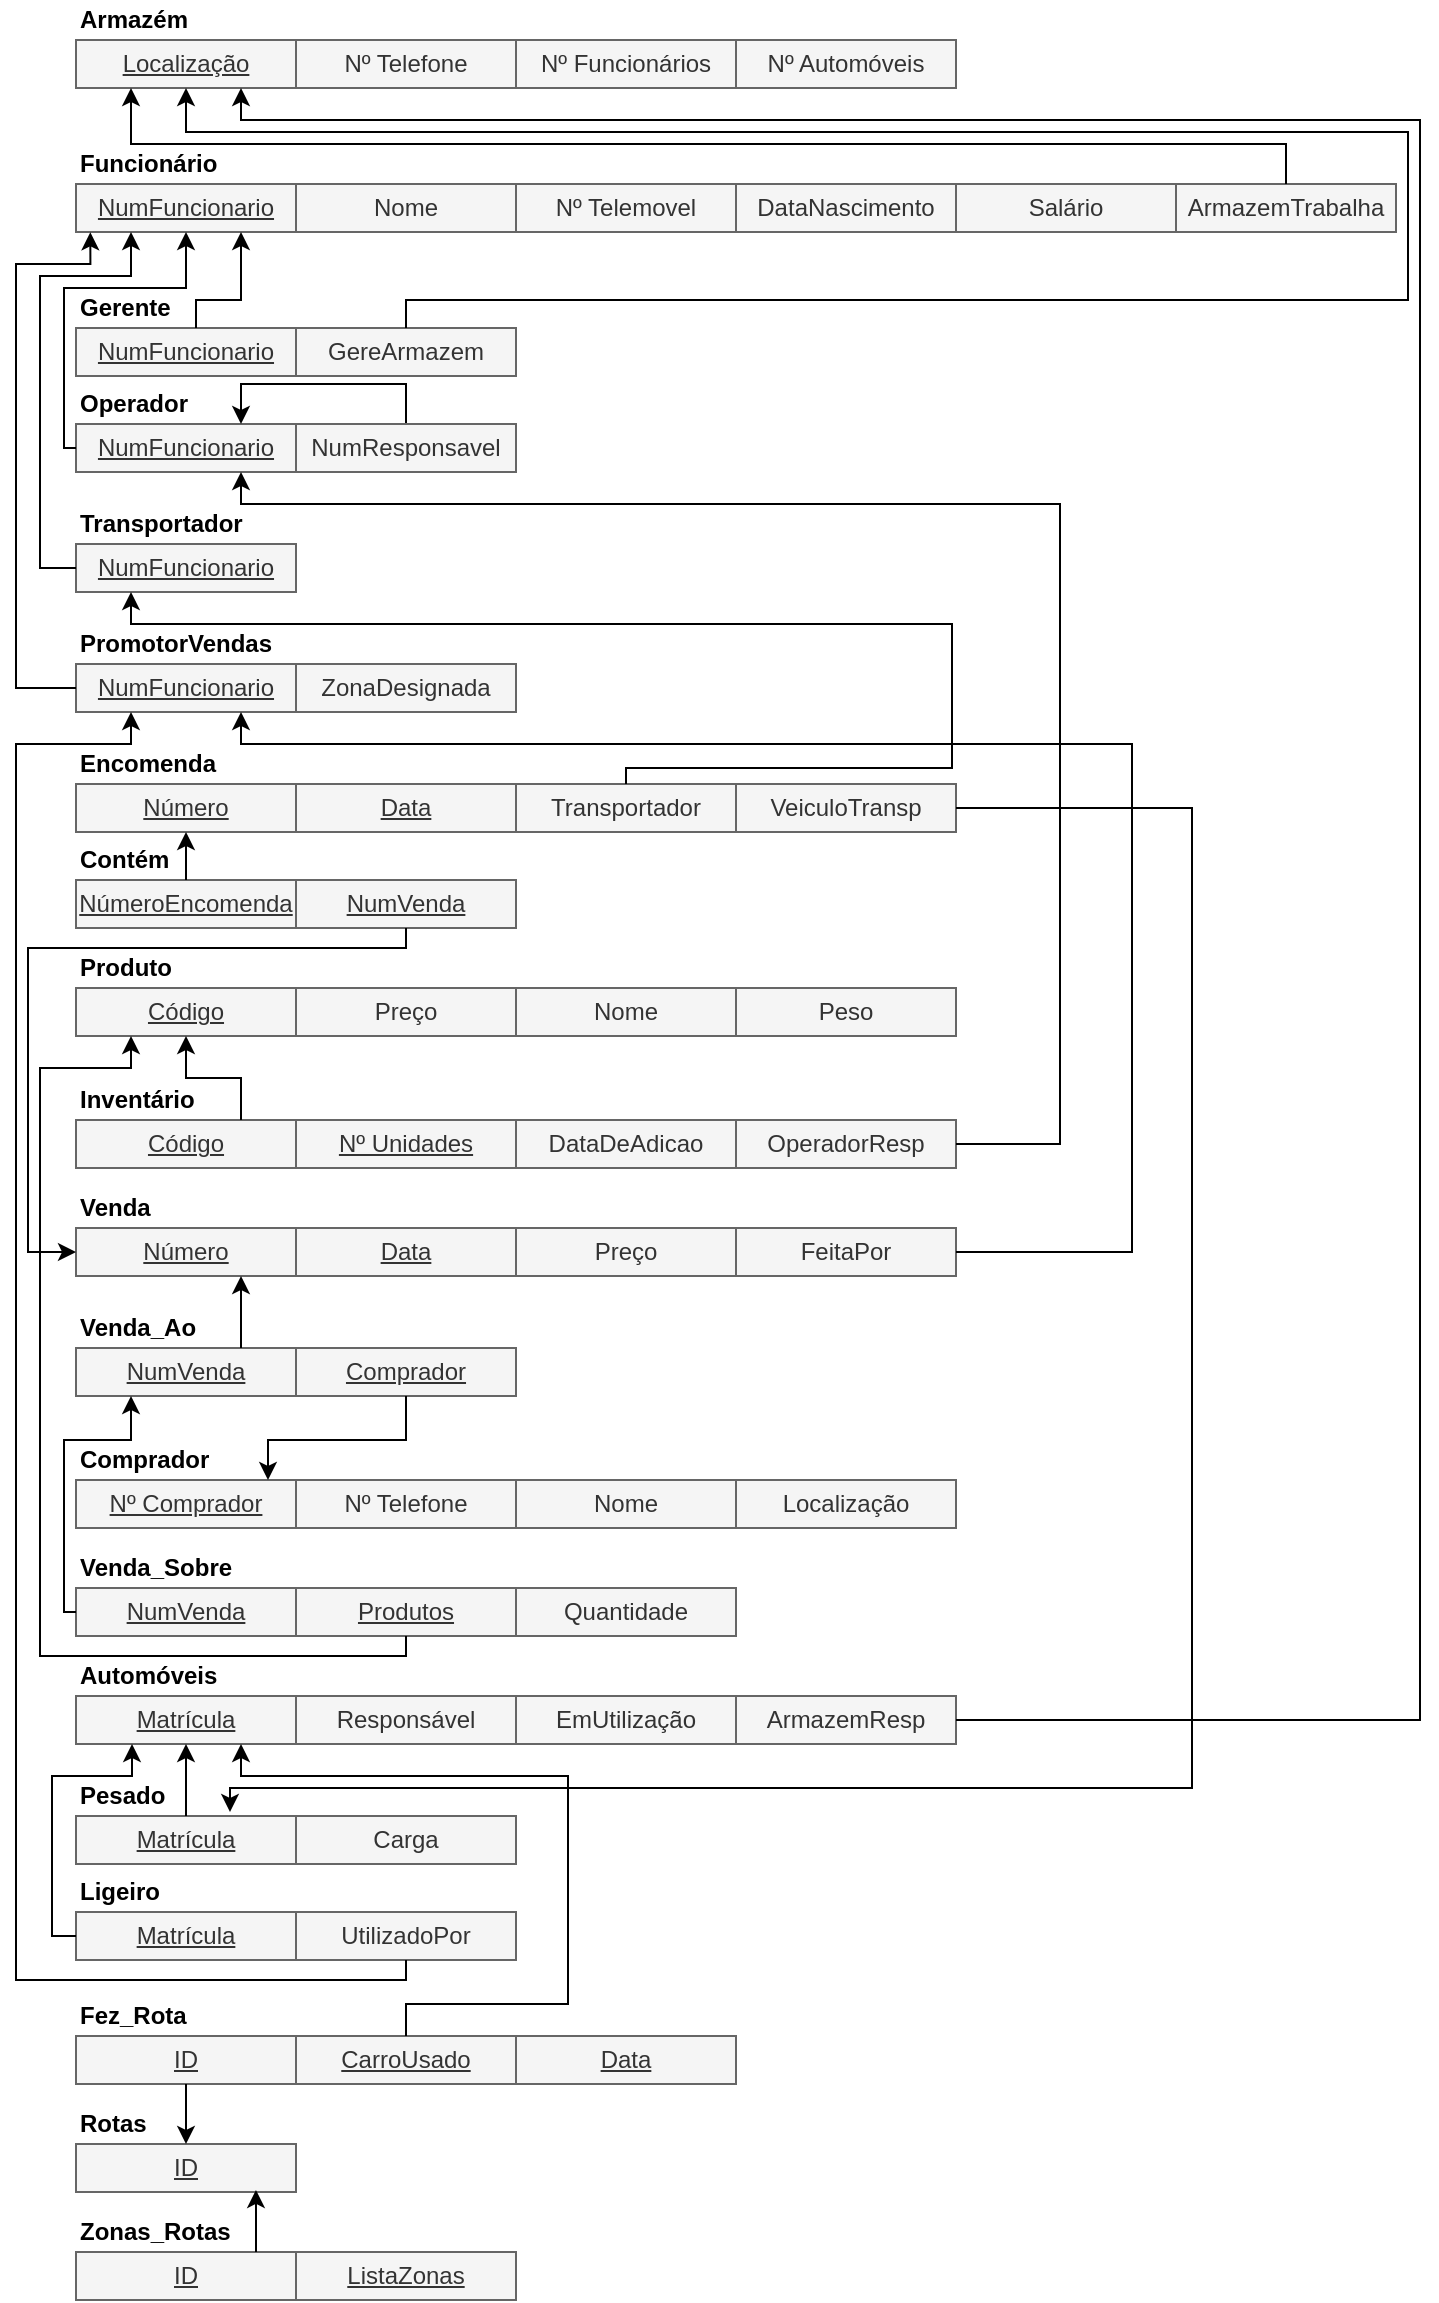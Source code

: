 <mxfile version="14.7.7" type="google"><diagram id="R2lEEEUBdFMjLlhIrx00" name="Page-1"><mxGraphModel dx="1422" dy="800" grid="1" gridSize="6" guides="1" tooltips="1" connect="1" arrows="1" fold="1" page="0" pageScale="1" pageWidth="850" pageHeight="1100" math="0" shadow="0" extFonts="Permanent Marker^https://fonts.googleapis.com/css?family=Permanent+Marker"><root><mxCell id="0"/><mxCell id="1" parent="0"/><mxCell id="T2zX406SlojLIvsWIG-n-7" value="" style="group" parent="1" vertex="1" connectable="0"><mxGeometry x="96" y="864" width="440" height="44" as="geometry"/></mxCell><mxCell id="T2zX406SlojLIvsWIG-n-8" value="Matrícula" style="rounded=0;whiteSpace=wrap;html=1;fillColor=#f5f5f5;strokeColor=#666666;fontColor=#333333;fontStyle=4" parent="T2zX406SlojLIvsWIG-n-7" vertex="1"><mxGeometry y="20" width="110" height="24" as="geometry"/></mxCell><mxCell id="T2zX406SlojLIvsWIG-n-9" value="Responsável" style="rounded=0;whiteSpace=wrap;html=1;fillColor=#f5f5f5;strokeColor=#666666;fontColor=#333333;fontStyle=0" parent="T2zX406SlojLIvsWIG-n-7" vertex="1"><mxGeometry x="110" y="20" width="110" height="24" as="geometry"/></mxCell><mxCell id="T2zX406SlojLIvsWIG-n-10" value="EmUtilização" style="rounded=0;whiteSpace=wrap;html=1;fillColor=#f5f5f5;strokeColor=#666666;fontColor=#333333;" parent="T2zX406SlojLIvsWIG-n-7" vertex="1"><mxGeometry x="220" y="20" width="110" height="24" as="geometry"/></mxCell><mxCell id="T2zX406SlojLIvsWIG-n-12" value="Automóveis" style="text;html=1;align=left;verticalAlign=middle;resizable=0;points=[];autosize=1;strokeColor=none;fontStyle=1;labelPosition=center;verticalLabelPosition=middle;" parent="T2zX406SlojLIvsWIG-n-7" vertex="1"><mxGeometry y="-2" width="84" height="24" as="geometry"/></mxCell><mxCell id="QAeHnSGPJ7R-2arT-H4o-29" value="ArmazemResp" style="rounded=0;whiteSpace=wrap;html=1;fillColor=#f5f5f5;strokeColor=#666666;fontColor=#333333;" parent="T2zX406SlojLIvsWIG-n-7" vertex="1"><mxGeometry x="330" y="20" width="110" height="24" as="geometry"/></mxCell><mxCell id="T2zX406SlojLIvsWIG-n-13" value="" style="group" parent="1" vertex="1" connectable="0"><mxGeometry x="96" y="630" width="440" height="44" as="geometry"/></mxCell><mxCell id="T2zX406SlojLIvsWIG-n-14" value="Número" style="rounded=0;whiteSpace=wrap;html=1;fillColor=#f5f5f5;strokeColor=#666666;fontColor=#333333;fontStyle=4" parent="T2zX406SlojLIvsWIG-n-13" vertex="1"><mxGeometry y="20" width="110" height="24" as="geometry"/></mxCell><mxCell id="T2zX406SlojLIvsWIG-n-15" value="&lt;u&gt;Data&lt;/u&gt;" style="rounded=0;whiteSpace=wrap;html=1;fillColor=#f5f5f5;strokeColor=#666666;fontColor=#333333;" parent="T2zX406SlojLIvsWIG-n-13" vertex="1"><mxGeometry x="110" y="20" width="110" height="24" as="geometry"/></mxCell><mxCell id="T2zX406SlojLIvsWIG-n-16" value="Preço" style="rounded=0;whiteSpace=wrap;html=1;fillColor=#f5f5f5;strokeColor=#666666;fontColor=#333333;" parent="T2zX406SlojLIvsWIG-n-13" vertex="1"><mxGeometry x="220" y="20" width="110" height="24" as="geometry"/></mxCell><mxCell id="T2zX406SlojLIvsWIG-n-18" value="Venda" style="text;html=1;align=left;verticalAlign=middle;resizable=0;points=[];autosize=1;strokeColor=none;fontStyle=1;labelPosition=center;verticalLabelPosition=middle;" parent="T2zX406SlojLIvsWIG-n-13" vertex="1"><mxGeometry y="-2" width="54" height="24" as="geometry"/></mxCell><mxCell id="QAeHnSGPJ7R-2arT-H4o-71" value="FeitaPor" style="rounded=0;whiteSpace=wrap;html=1;fillColor=#f5f5f5;strokeColor=#666666;fontColor=#333333;" parent="T2zX406SlojLIvsWIG-n-13" vertex="1"><mxGeometry x="330" y="20" width="110" height="24" as="geometry"/></mxCell><mxCell id="T2zX406SlojLIvsWIG-n-19" value="" style="group" parent="1" vertex="1" connectable="0"><mxGeometry x="96" y="756" width="440" height="44" as="geometry"/></mxCell><mxCell id="T2zX406SlojLIvsWIG-n-20" value="Nº Comprador" style="rounded=0;whiteSpace=wrap;html=1;fillColor=#f5f5f5;strokeColor=#666666;fontColor=#333333;fontStyle=4" parent="T2zX406SlojLIvsWIG-n-19" vertex="1"><mxGeometry y="20" width="110" height="24" as="geometry"/></mxCell><mxCell id="T2zX406SlojLIvsWIG-n-21" value="Nº Telefone" style="rounded=0;whiteSpace=wrap;html=1;fillColor=#f5f5f5;strokeColor=#666666;fontColor=#333333;" parent="T2zX406SlojLIvsWIG-n-19" vertex="1"><mxGeometry x="110" y="20" width="110" height="24" as="geometry"/></mxCell><mxCell id="T2zX406SlojLIvsWIG-n-22" value="Nome" style="rounded=0;whiteSpace=wrap;html=1;fillColor=#f5f5f5;strokeColor=#666666;fontColor=#333333;" parent="T2zX406SlojLIvsWIG-n-19" vertex="1"><mxGeometry x="220" y="20" width="110" height="24" as="geometry"/></mxCell><mxCell id="T2zX406SlojLIvsWIG-n-23" value="Localização" style="rounded=0;whiteSpace=wrap;html=1;fillColor=#f5f5f5;strokeColor=#666666;fontColor=#333333;" parent="T2zX406SlojLIvsWIG-n-19" vertex="1"><mxGeometry x="330" y="20" width="110" height="24" as="geometry"/></mxCell><mxCell id="T2zX406SlojLIvsWIG-n-24" value="Comprador" style="text;html=1;align=left;verticalAlign=middle;resizable=0;points=[];autosize=1;strokeColor=none;fontStyle=1;labelPosition=center;verticalLabelPosition=middle;" parent="T2zX406SlojLIvsWIG-n-19" vertex="1"><mxGeometry y="-2" width="78" height="24" as="geometry"/></mxCell><mxCell id="T2zX406SlojLIvsWIG-n-25" value="" style="group" parent="1" vertex="1" connectable="0"><mxGeometry x="96" y="510" width="440" height="46" as="geometry"/></mxCell><mxCell id="T2zX406SlojLIvsWIG-n-26" value="Código" style="rounded=0;whiteSpace=wrap;html=1;fillColor=#f5f5f5;strokeColor=#666666;fontColor=#333333;fontStyle=4" parent="T2zX406SlojLIvsWIG-n-25" vertex="1"><mxGeometry y="20" width="110" height="24" as="geometry"/></mxCell><mxCell id="T2zX406SlojLIvsWIG-n-27" value="Preço" style="rounded=0;whiteSpace=wrap;html=1;fillColor=#f5f5f5;strokeColor=#666666;fontColor=#333333;" parent="T2zX406SlojLIvsWIG-n-25" vertex="1"><mxGeometry x="110" y="20" width="110" height="24" as="geometry"/></mxCell><mxCell id="T2zX406SlojLIvsWIG-n-28" value="Nome" style="rounded=0;whiteSpace=wrap;html=1;fillColor=#f5f5f5;strokeColor=#666666;fontColor=#333333;" parent="T2zX406SlojLIvsWIG-n-25" vertex="1"><mxGeometry x="220" y="20" width="110" height="24" as="geometry"/></mxCell><mxCell id="T2zX406SlojLIvsWIG-n-30" value="Produto" style="text;html=1;align=left;verticalAlign=middle;resizable=0;points=[];autosize=1;strokeColor=none;fontStyle=1;labelPosition=center;verticalLabelPosition=middle;" parent="T2zX406SlojLIvsWIG-n-25" vertex="1"><mxGeometry y="-2" width="60" height="24" as="geometry"/></mxCell><mxCell id="3BTeLauKc0i2wCzEPrrt-1" value="Peso" style="rounded=0;whiteSpace=wrap;html=1;fillColor=#f5f5f5;strokeColor=#666666;fontColor=#333333;" parent="T2zX406SlojLIvsWIG-n-25" vertex="1"><mxGeometry x="330" y="20" width="110" height="24" as="geometry"/></mxCell><mxCell id="T2zX406SlojLIvsWIG-n-31" value="" style="group" parent="1" vertex="1" connectable="0"><mxGeometry x="96" y="576" width="440" height="44" as="geometry"/></mxCell><mxCell id="T2zX406SlojLIvsWIG-n-32" value="Código" style="rounded=0;whiteSpace=wrap;html=1;fillColor=#f5f5f5;strokeColor=#666666;fontColor=#333333;fontStyle=4" parent="T2zX406SlojLIvsWIG-n-31" vertex="1"><mxGeometry y="20" width="110" height="24" as="geometry"/></mxCell><mxCell id="T2zX406SlojLIvsWIG-n-33" value="Nº Unidades" style="rounded=0;whiteSpace=wrap;html=1;fillColor=#f5f5f5;strokeColor=#666666;fontColor=#333333;fontStyle=4" parent="T2zX406SlojLIvsWIG-n-31" vertex="1"><mxGeometry x="110" y="20" width="110" height="24" as="geometry"/></mxCell><mxCell id="T2zX406SlojLIvsWIG-n-34" value="DataDeAdicao" style="rounded=0;whiteSpace=wrap;html=1;fillColor=#f5f5f5;strokeColor=#666666;fontColor=#333333;" parent="T2zX406SlojLIvsWIG-n-31" vertex="1"><mxGeometry x="220" y="20" width="110" height="24" as="geometry"/></mxCell><mxCell id="T2zX406SlojLIvsWIG-n-36" value="Inventário" style="text;html=1;align=left;verticalAlign=middle;resizable=0;points=[];autosize=1;strokeColor=none;fontStyle=1;labelPosition=center;verticalLabelPosition=middle;" parent="T2zX406SlojLIvsWIG-n-31" vertex="1"><mxGeometry y="-2" width="72" height="24" as="geometry"/></mxCell><mxCell id="QAeHnSGPJ7R-2arT-H4o-66" value="OperadorResp" style="rounded=0;whiteSpace=wrap;html=1;fillColor=#f5f5f5;strokeColor=#666666;fontColor=#333333;" parent="T2zX406SlojLIvsWIG-n-31" vertex="1"><mxGeometry x="330" y="20" width="110" height="24" as="geometry"/></mxCell><mxCell id="T2zX406SlojLIvsWIG-n-37" value="" style="group" parent="1" vertex="1" connectable="0"><mxGeometry x="96" y="408" width="440" height="44" as="geometry"/></mxCell><mxCell id="QAeHnSGPJ7R-2arT-H4o-102" value="" style="group" parent="T2zX406SlojLIvsWIG-n-37" vertex="1" connectable="0"><mxGeometry y="-2" width="440" height="46" as="geometry"/></mxCell><mxCell id="T2zX406SlojLIvsWIG-n-38" value="Número" style="rounded=0;whiteSpace=wrap;html=1;fillColor=#f5f5f5;strokeColor=#666666;fontColor=#333333;fontStyle=4" parent="QAeHnSGPJ7R-2arT-H4o-102" vertex="1"><mxGeometry y="22" width="110" height="24" as="geometry"/></mxCell><mxCell id="T2zX406SlojLIvsWIG-n-39" value="&lt;u&gt;Data&lt;/u&gt;" style="rounded=0;whiteSpace=wrap;html=1;fillColor=#f5f5f5;strokeColor=#666666;fontColor=#333333;" parent="QAeHnSGPJ7R-2arT-H4o-102" vertex="1"><mxGeometry x="110" y="22" width="110" height="24" as="geometry"/></mxCell><mxCell id="T2zX406SlojLIvsWIG-n-42" value="Encomenda" style="text;html=1;align=left;verticalAlign=middle;resizable=0;points=[];autosize=1;strokeColor=none;fontStyle=1;labelPosition=center;verticalLabelPosition=middle;" parent="QAeHnSGPJ7R-2arT-H4o-102" vertex="1"><mxGeometry width="84" height="24" as="geometry"/></mxCell><mxCell id="QAeHnSGPJ7R-2arT-H4o-53" value="Transportador" style="rounded=0;whiteSpace=wrap;html=1;fillColor=#f5f5f5;strokeColor=#666666;fontColor=#333333;" parent="QAeHnSGPJ7R-2arT-H4o-102" vertex="1"><mxGeometry x="220" y="22" width="110" height="24" as="geometry"/></mxCell><mxCell id="QAeHnSGPJ7R-2arT-H4o-55" value="VeiculoTransp" style="rounded=0;whiteSpace=wrap;html=1;fillColor=#f5f5f5;strokeColor=#666666;fontColor=#333333;" parent="QAeHnSGPJ7R-2arT-H4o-102" vertex="1"><mxGeometry x="330" y="22" width="110" height="24" as="geometry"/></mxCell><mxCell id="T2zX406SlojLIvsWIG-n-43" value="" style="group" parent="1" vertex="1" connectable="0"><mxGeometry x="96" y="36" width="440" height="44" as="geometry"/></mxCell><mxCell id="T2zX406SlojLIvsWIG-n-44" value="Localização" style="rounded=0;whiteSpace=wrap;html=1;fillColor=#f5f5f5;strokeColor=#666666;fontColor=#333333;fontStyle=4" parent="T2zX406SlojLIvsWIG-n-43" vertex="1"><mxGeometry y="20" width="110" height="24" as="geometry"/></mxCell><mxCell id="T2zX406SlojLIvsWIG-n-45" value="Nº Telefone" style="rounded=0;whiteSpace=wrap;html=1;fillColor=#f5f5f5;strokeColor=#666666;fontColor=#333333;" parent="T2zX406SlojLIvsWIG-n-43" vertex="1"><mxGeometry x="110" y="20" width="110" height="24" as="geometry"/></mxCell><mxCell id="T2zX406SlojLIvsWIG-n-46" value="Nº Funcionários" style="rounded=0;whiteSpace=wrap;html=1;fillColor=#f5f5f5;strokeColor=#666666;fontColor=#333333;" parent="T2zX406SlojLIvsWIG-n-43" vertex="1"><mxGeometry x="220" y="20" width="110" height="24" as="geometry"/></mxCell><mxCell id="T2zX406SlojLIvsWIG-n-47" value="Nº Automóveis" style="rounded=0;whiteSpace=wrap;html=1;fillColor=#f5f5f5;strokeColor=#666666;fontColor=#333333;" parent="T2zX406SlojLIvsWIG-n-43" vertex="1"><mxGeometry x="330" y="20" width="110" height="24" as="geometry"/></mxCell><mxCell id="T2zX406SlojLIvsWIG-n-48" value="Armazém" style="text;html=1;align=left;verticalAlign=middle;resizable=0;points=[];autosize=1;strokeColor=none;fontStyle=1;labelPosition=center;verticalLabelPosition=middle;" parent="T2zX406SlojLIvsWIG-n-43" vertex="1"><mxGeometry width="70" height="20" as="geometry"/></mxCell><mxCell id="jeq7bKlrumtmGjqECj58-6" value="" style="group" parent="1" vertex="1" connectable="0"><mxGeometry x="96" y="1104" width="440" height="82" as="geometry"/></mxCell><mxCell id="QAeHnSGPJ7R-2arT-H4o-24" value="" style="group" parent="jeq7bKlrumtmGjqECj58-6" vertex="1" connectable="0"><mxGeometry y="-18" width="330" height="46" as="geometry"/></mxCell><mxCell id="T2zX406SlojLIvsWIG-n-50" value="ID" style="rounded=0;whiteSpace=wrap;html=1;fillColor=#f5f5f5;strokeColor=#666666;fontColor=#333333;fontStyle=4" parent="QAeHnSGPJ7R-2arT-H4o-24" vertex="1"><mxGeometry y="22" width="110" height="24" as="geometry"/></mxCell><mxCell id="T2zX406SlojLIvsWIG-n-54" value="Rotas" style="text;html=1;align=left;verticalAlign=middle;resizable=0;points=[];autosize=1;strokeColor=none;fontStyle=1;labelPosition=center;verticalLabelPosition=middle;" parent="QAeHnSGPJ7R-2arT-H4o-24" vertex="1"><mxGeometry width="48" height="24" as="geometry"/></mxCell><mxCell id="jeq7bKlrumtmGjqECj58-7" value="ID" style="rounded=0;whiteSpace=wrap;html=1;fillColor=#f5f5f5;strokeColor=#666666;fontColor=#333333;fontStyle=4" parent="jeq7bKlrumtmGjqECj58-6" vertex="1"><mxGeometry y="58" width="110" height="24" as="geometry"/></mxCell><mxCell id="jeq7bKlrumtmGjqECj58-8" value="ListaZonas" style="rounded=0;whiteSpace=wrap;html=1;fillColor=#f5f5f5;strokeColor=#666666;fontColor=#333333;fontStyle=4" parent="jeq7bKlrumtmGjqECj58-6" vertex="1"><mxGeometry x="110" y="58" width="110" height="24" as="geometry"/></mxCell><mxCell id="jeq7bKlrumtmGjqECj58-9" value="Zonas_Rotas" style="text;html=1;align=left;verticalAlign=middle;resizable=0;points=[];autosize=1;strokeColor=none;fontStyle=1;labelPosition=center;verticalLabelPosition=middle;" parent="jeq7bKlrumtmGjqECj58-6" vertex="1"><mxGeometry y="36" width="90" height="24" as="geometry"/></mxCell><mxCell id="QAeHnSGPJ7R-2arT-H4o-105" style="edgeStyle=orthogonalEdgeStyle;rounded=0;orthogonalLoop=1;jettySize=auto;html=1;entryX=0.818;entryY=0.958;entryDx=0;entryDy=0;entryPerimeter=0;" parent="jeq7bKlrumtmGjqECj58-6" source="jeq7bKlrumtmGjqECj58-7" target="T2zX406SlojLIvsWIG-n-50" edge="1"><mxGeometry relative="1" as="geometry"><mxPoint x="90" y="-8" as="targetPoint"/><Array as="points"><mxPoint x="90" y="38"/><mxPoint x="90" y="38"/></Array></mxGeometry></mxCell><mxCell id="QAeHnSGPJ7R-2arT-H4o-1" value="" style="group" parent="1" vertex="1" connectable="0"><mxGeometry x="96" y="180" width="440" height="44" as="geometry"/></mxCell><mxCell id="QAeHnSGPJ7R-2arT-H4o-2" value="NumFuncionario" style="rounded=0;whiteSpace=wrap;html=1;fillColor=#f5f5f5;strokeColor=#666666;fontColor=#333333;fontStyle=4" parent="QAeHnSGPJ7R-2arT-H4o-1" vertex="1"><mxGeometry y="20" width="110" height="24" as="geometry"/></mxCell><mxCell id="QAeHnSGPJ7R-2arT-H4o-4" value="Gerente" style="text;html=1;align=left;verticalAlign=middle;resizable=0;points=[];autosize=1;strokeColor=none;fontStyle=1;labelPosition=center;verticalLabelPosition=middle;" parent="QAeHnSGPJ7R-2arT-H4o-1" vertex="1"><mxGeometry y="-2" width="60" height="24" as="geometry"/></mxCell><mxCell id="QAeHnSGPJ7R-2arT-H4o-34" value="GereArmazem" style="rounded=0;whiteSpace=wrap;html=1;fillColor=#f5f5f5;strokeColor=#666666;fontColor=#333333;fontStyle=0" parent="QAeHnSGPJ7R-2arT-H4o-1" vertex="1"><mxGeometry x="110" y="20" width="110" height="24" as="geometry"/></mxCell><mxCell id="QAeHnSGPJ7R-2arT-H4o-5" value="" style="group" parent="1" vertex="1" connectable="0"><mxGeometry x="96" y="348" width="440" height="44" as="geometry"/></mxCell><mxCell id="QAeHnSGPJ7R-2arT-H4o-6" value="NumFuncionario" style="rounded=0;whiteSpace=wrap;html=1;fillColor=#f5f5f5;strokeColor=#666666;fontColor=#333333;fontStyle=4" parent="QAeHnSGPJ7R-2arT-H4o-5" vertex="1"><mxGeometry y="20" width="110" height="24" as="geometry"/></mxCell><mxCell id="QAeHnSGPJ7R-2arT-H4o-7" value="ZonaDesignada" style="rounded=0;whiteSpace=wrap;html=1;fillColor=#f5f5f5;strokeColor=#666666;fontColor=#333333;" parent="QAeHnSGPJ7R-2arT-H4o-5" vertex="1"><mxGeometry x="110" y="20" width="110" height="24" as="geometry"/></mxCell><mxCell id="QAeHnSGPJ7R-2arT-H4o-8" value="PromotorVendas" style="text;html=1;align=left;verticalAlign=middle;resizable=0;points=[];autosize=1;strokeColor=none;fontStyle=1;labelPosition=center;verticalLabelPosition=middle;" parent="QAeHnSGPJ7R-2arT-H4o-5" vertex="1"><mxGeometry y="-2" width="114" height="24" as="geometry"/></mxCell><mxCell id="QAeHnSGPJ7R-2arT-H4o-9" value="" style="group" parent="1" vertex="1" connectable="0"><mxGeometry x="96" y="288" width="440" height="44" as="geometry"/></mxCell><mxCell id="QAeHnSGPJ7R-2arT-H4o-10" value="NumFuncionario" style="rounded=0;whiteSpace=wrap;html=1;fillColor=#f5f5f5;strokeColor=#666666;fontColor=#333333;fontStyle=4" parent="QAeHnSGPJ7R-2arT-H4o-9" vertex="1"><mxGeometry y="20" width="110" height="24" as="geometry"/></mxCell><mxCell id="QAeHnSGPJ7R-2arT-H4o-11" value="Transportador" style="text;html=1;align=left;verticalAlign=middle;resizable=0;points=[];autosize=1;strokeColor=none;fontStyle=1;labelPosition=center;verticalLabelPosition=middle;" parent="QAeHnSGPJ7R-2arT-H4o-9" vertex="1"><mxGeometry y="-2" width="96" height="24" as="geometry"/></mxCell><mxCell id="QAeHnSGPJ7R-2arT-H4o-13" value="" style="group" parent="1" vertex="1" connectable="0"><mxGeometry x="96" y="228" width="440" height="44" as="geometry"/></mxCell><mxCell id="QAeHnSGPJ7R-2arT-H4o-14" value="NumFuncionario" style="rounded=0;whiteSpace=wrap;html=1;fillColor=#f5f5f5;strokeColor=#666666;fontColor=#333333;fontStyle=4" parent="QAeHnSGPJ7R-2arT-H4o-13" vertex="1"><mxGeometry y="20" width="110" height="24" as="geometry"/></mxCell><mxCell id="QAeHnSGPJ7R-2arT-H4o-15" value="Operador" style="text;html=1;align=left;verticalAlign=middle;resizable=0;points=[];autosize=1;strokeColor=none;fontStyle=1;labelPosition=center;verticalLabelPosition=middle;" parent="QAeHnSGPJ7R-2arT-H4o-13" vertex="1"><mxGeometry y="-2" width="72" height="24" as="geometry"/></mxCell><mxCell id="QAeHnSGPJ7R-2arT-H4o-50" style="edgeStyle=orthogonalEdgeStyle;rounded=0;orthogonalLoop=1;jettySize=auto;html=1;entryX=0.75;entryY=0;entryDx=0;entryDy=0;" parent="QAeHnSGPJ7R-2arT-H4o-13" source="QAeHnSGPJ7R-2arT-H4o-49" target="QAeHnSGPJ7R-2arT-H4o-14" edge="1"><mxGeometry relative="1" as="geometry"/></mxCell><mxCell id="QAeHnSGPJ7R-2arT-H4o-49" value="NumResponsavel" style="rounded=0;whiteSpace=wrap;html=1;fillColor=#f5f5f5;strokeColor=#666666;fontColor=#333333;fontStyle=0" parent="QAeHnSGPJ7R-2arT-H4o-13" vertex="1"><mxGeometry x="110" y="20" width="110" height="24" as="geometry"/></mxCell><mxCell id="QAeHnSGPJ7R-2arT-H4o-16" value="" style="group" parent="1" vertex="1" connectable="0"><mxGeometry x="96" y="972" width="440" height="44" as="geometry"/></mxCell><mxCell id="QAeHnSGPJ7R-2arT-H4o-17" value="Matrícula" style="rounded=0;whiteSpace=wrap;html=1;fillColor=#f5f5f5;strokeColor=#666666;fontColor=#333333;fontStyle=4" parent="QAeHnSGPJ7R-2arT-H4o-16" vertex="1"><mxGeometry y="20" width="110" height="24" as="geometry"/></mxCell><mxCell id="QAeHnSGPJ7R-2arT-H4o-18" value="Ligeiro" style="text;html=1;align=left;verticalAlign=middle;resizable=0;points=[];autosize=1;strokeColor=none;fontStyle=1;labelPosition=center;verticalLabelPosition=middle;" parent="QAeHnSGPJ7R-2arT-H4o-16" vertex="1"><mxGeometry y="-2" width="54" height="24" as="geometry"/></mxCell><mxCell id="QAeHnSGPJ7R-2arT-H4o-100" value="UtilizadoPor" style="rounded=0;whiteSpace=wrap;html=1;fillColor=#f5f5f5;strokeColor=#666666;fontColor=#333333;" parent="QAeHnSGPJ7R-2arT-H4o-16" vertex="1"><mxGeometry x="110" y="20" width="110" height="24" as="geometry"/></mxCell><mxCell id="QAeHnSGPJ7R-2arT-H4o-19" value="" style="group" parent="1" vertex="1" connectable="0"><mxGeometry x="96" y="924" width="440" height="44" as="geometry"/></mxCell><mxCell id="QAeHnSGPJ7R-2arT-H4o-20" value="Matrícula" style="rounded=0;whiteSpace=wrap;html=1;fillColor=#f5f5f5;strokeColor=#666666;fontColor=#333333;fontStyle=4" parent="QAeHnSGPJ7R-2arT-H4o-19" vertex="1"><mxGeometry y="20" width="110" height="24" as="geometry"/></mxCell><mxCell id="QAeHnSGPJ7R-2arT-H4o-21" value="Carga" style="rounded=0;whiteSpace=wrap;html=1;fillColor=#f5f5f5;strokeColor=#666666;fontColor=#333333;" parent="QAeHnSGPJ7R-2arT-H4o-19" vertex="1"><mxGeometry x="110" y="20" width="110" height="24" as="geometry"/></mxCell><mxCell id="QAeHnSGPJ7R-2arT-H4o-22" value="Pesado" style="text;html=1;align=left;verticalAlign=middle;resizable=0;points=[];autosize=1;strokeColor=none;fontStyle=1;labelPosition=center;verticalLabelPosition=middle;" parent="QAeHnSGPJ7R-2arT-H4o-19" vertex="1"><mxGeometry y="-2" width="60" height="24" as="geometry"/></mxCell><mxCell id="QAeHnSGPJ7R-2arT-H4o-26" value="" style="group" parent="1" vertex="1" connectable="0"><mxGeometry x="96" y="108" width="660" height="44" as="geometry"/></mxCell><mxCell id="jeq7bKlrumtmGjqECj58-5" value="" style="group" parent="QAeHnSGPJ7R-2arT-H4o-26" vertex="1" connectable="0"><mxGeometry width="550" height="44" as="geometry"/></mxCell><mxCell id="T2zX406SlojLIvsWIG-n-6" value="" style="group" parent="jeq7bKlrumtmGjqECj58-5" vertex="1" connectable="0"><mxGeometry width="440" height="44" as="geometry"/></mxCell><mxCell id="T2zX406SlojLIvsWIG-n-1" value="NumFuncionario" style="rounded=0;whiteSpace=wrap;html=1;fillColor=#f5f5f5;strokeColor=#666666;fontColor=#333333;fontStyle=4" parent="T2zX406SlojLIvsWIG-n-6" vertex="1"><mxGeometry y="20" width="110" height="24" as="geometry"/></mxCell><mxCell id="T2zX406SlojLIvsWIG-n-2" value="Nome" style="rounded=0;whiteSpace=wrap;html=1;fillColor=#f5f5f5;strokeColor=#666666;fontColor=#333333;" parent="T2zX406SlojLIvsWIG-n-6" vertex="1"><mxGeometry x="110" y="20" width="110" height="24" as="geometry"/></mxCell><mxCell id="T2zX406SlojLIvsWIG-n-3" value="Nº Telemovel" style="rounded=0;whiteSpace=wrap;html=1;fillColor=#f5f5f5;strokeColor=#666666;fontColor=#333333;" parent="T2zX406SlojLIvsWIG-n-6" vertex="1"><mxGeometry x="220" y="20" width="110" height="24" as="geometry"/></mxCell><mxCell id="T2zX406SlojLIvsWIG-n-4" value="DataNascimento" style="rounded=0;whiteSpace=wrap;html=1;fillColor=#f5f5f5;strokeColor=#666666;fontColor=#333333;" parent="T2zX406SlojLIvsWIG-n-6" vertex="1"><mxGeometry x="330" y="20" width="110" height="24" as="geometry"/></mxCell><mxCell id="T2zX406SlojLIvsWIG-n-5" value="Funcionário" style="text;html=1;align=left;verticalAlign=middle;resizable=0;points=[];autosize=1;strokeColor=none;fontStyle=1;labelPosition=center;verticalLabelPosition=middle;" parent="T2zX406SlojLIvsWIG-n-6" vertex="1"><mxGeometry y="-2" width="84" height="24" as="geometry"/></mxCell><mxCell id="jeq7bKlrumtmGjqECj58-4" value="Salário" style="rounded=0;whiteSpace=wrap;html=1;fillColor=#f5f5f5;strokeColor=#666666;fontColor=#333333;" parent="jeq7bKlrumtmGjqECj58-5" vertex="1"><mxGeometry x="440" y="20" width="110" height="24" as="geometry"/></mxCell><mxCell id="QAeHnSGPJ7R-2arT-H4o-25" value="ArmazemTrabalha" style="rounded=0;whiteSpace=wrap;html=1;fillColor=#f5f5f5;strokeColor=#666666;fontColor=#333333;" parent="QAeHnSGPJ7R-2arT-H4o-26" vertex="1"><mxGeometry x="550" y="20" width="110" height="24" as="geometry"/></mxCell><mxCell id="QAeHnSGPJ7R-2arT-H4o-30" style="edgeStyle=orthogonalEdgeStyle;rounded=0;orthogonalLoop=1;jettySize=auto;html=1;entryX=0.75;entryY=1;entryDx=0;entryDy=0;exitX=1;exitY=0.5;exitDx=0;exitDy=0;" parent="1" source="QAeHnSGPJ7R-2arT-H4o-29" target="T2zX406SlojLIvsWIG-n-44" edge="1"><mxGeometry relative="1" as="geometry"><Array as="points"><mxPoint x="768" y="896"/><mxPoint x="768" y="96"/><mxPoint x="179" y="96"/></Array></mxGeometry></mxCell><mxCell id="QAeHnSGPJ7R-2arT-H4o-37" style="edgeStyle=orthogonalEdgeStyle;rounded=0;orthogonalLoop=1;jettySize=auto;html=1;entryX=0.5;entryY=1;entryDx=0;entryDy=0;exitX=0.5;exitY=0;exitDx=0;exitDy=0;" parent="1" source="QAeHnSGPJ7R-2arT-H4o-34" target="T2zX406SlojLIvsWIG-n-44" edge="1"><mxGeometry relative="1" as="geometry"><Array as="points"><mxPoint x="261" y="186"/><mxPoint x="762" y="186"/><mxPoint x="762" y="102"/><mxPoint x="151" y="102"/></Array></mxGeometry></mxCell><mxCell id="QAeHnSGPJ7R-2arT-H4o-38" style="edgeStyle=orthogonalEdgeStyle;rounded=0;orthogonalLoop=1;jettySize=auto;html=1;entryX=0.25;entryY=1;entryDx=0;entryDy=0;" parent="1" source="QAeHnSGPJ7R-2arT-H4o-25" target="T2zX406SlojLIvsWIG-n-44" edge="1"><mxGeometry relative="1" as="geometry"><Array as="points"><mxPoint x="701" y="108"/><mxPoint x="124" y="108"/></Array></mxGeometry></mxCell><mxCell id="QAeHnSGPJ7R-2arT-H4o-44" style="edgeStyle=orthogonalEdgeStyle;rounded=0;orthogonalLoop=1;jettySize=auto;html=1;entryX=0.065;entryY=1.006;entryDx=0;entryDy=0;entryPerimeter=0;exitX=0;exitY=0.5;exitDx=0;exitDy=0;" parent="1" source="QAeHnSGPJ7R-2arT-H4o-6" target="T2zX406SlojLIvsWIG-n-1" edge="1"><mxGeometry relative="1" as="geometry"><Array as="points"><mxPoint x="66" y="380"/><mxPoint x="66" y="168"/><mxPoint x="103" y="168"/></Array></mxGeometry></mxCell><mxCell id="QAeHnSGPJ7R-2arT-H4o-45" style="edgeStyle=orthogonalEdgeStyle;rounded=0;orthogonalLoop=1;jettySize=auto;html=1;entryX=0.25;entryY=1;entryDx=0;entryDy=0;exitX=0;exitY=0.5;exitDx=0;exitDy=0;" parent="1" source="QAeHnSGPJ7R-2arT-H4o-10" target="T2zX406SlojLIvsWIG-n-1" edge="1"><mxGeometry relative="1" as="geometry"><Array as="points"><mxPoint x="78" y="320"/><mxPoint x="78" y="174"/><mxPoint x="123" y="174"/></Array></mxGeometry></mxCell><mxCell id="QAeHnSGPJ7R-2arT-H4o-46" style="edgeStyle=orthogonalEdgeStyle;rounded=0;orthogonalLoop=1;jettySize=auto;html=1;entryX=0.5;entryY=1;entryDx=0;entryDy=0;exitX=0;exitY=0.5;exitDx=0;exitDy=0;" parent="1" source="QAeHnSGPJ7R-2arT-H4o-14" target="T2zX406SlojLIvsWIG-n-1" edge="1"><mxGeometry relative="1" as="geometry"><Array as="points"><mxPoint x="90" y="260"/><mxPoint x="90" y="180"/><mxPoint x="151" y="180"/></Array></mxGeometry></mxCell><mxCell id="QAeHnSGPJ7R-2arT-H4o-48" style="edgeStyle=orthogonalEdgeStyle;rounded=0;orthogonalLoop=1;jettySize=auto;html=1;entryX=0.75;entryY=1;entryDx=0;entryDy=0;" parent="1" source="QAeHnSGPJ7R-2arT-H4o-2" target="T2zX406SlojLIvsWIG-n-1" edge="1"><mxGeometry relative="1" as="geometry"><Array as="points"><mxPoint x="156" y="186"/><mxPoint x="179" y="186"/></Array></mxGeometry></mxCell><mxCell id="QAeHnSGPJ7R-2arT-H4o-54" style="edgeStyle=orthogonalEdgeStyle;rounded=0;orthogonalLoop=1;jettySize=auto;html=1;entryX=0.25;entryY=1;entryDx=0;entryDy=0;exitX=0.5;exitY=0;exitDx=0;exitDy=0;" parent="1" source="QAeHnSGPJ7R-2arT-H4o-53" target="QAeHnSGPJ7R-2arT-H4o-10" edge="1"><mxGeometry relative="1" as="geometry"><Array as="points"><mxPoint x="371" y="420"/><mxPoint x="534" y="420"/><mxPoint x="534" y="348"/><mxPoint x="123" y="348"/></Array></mxGeometry></mxCell><mxCell id="QAeHnSGPJ7R-2arT-H4o-56" style="edgeStyle=orthogonalEdgeStyle;rounded=0;orthogonalLoop=1;jettySize=auto;html=1;exitX=1;exitY=0.5;exitDx=0;exitDy=0;" parent="1" source="QAeHnSGPJ7R-2arT-H4o-55" edge="1"><mxGeometry relative="1" as="geometry"><mxPoint x="173" y="942" as="targetPoint"/><Array as="points"><mxPoint x="654" y="440"/><mxPoint x="654" y="930"/><mxPoint x="173" y="930"/></Array></mxGeometry></mxCell><mxCell id="QAeHnSGPJ7R-2arT-H4o-57" value="" style="group" parent="1" vertex="1" connectable="0"><mxGeometry x="96" y="456" width="440" height="44" as="geometry"/></mxCell><mxCell id="QAeHnSGPJ7R-2arT-H4o-58" value="NúmeroEncomenda" style="rounded=0;whiteSpace=wrap;html=1;fillColor=#f5f5f5;strokeColor=#666666;fontColor=#333333;fontStyle=4" parent="QAeHnSGPJ7R-2arT-H4o-57" vertex="1"><mxGeometry y="20" width="110" height="24" as="geometry"/></mxCell><mxCell id="QAeHnSGPJ7R-2arT-H4o-59" value="NumVenda" style="rounded=0;whiteSpace=wrap;html=1;fillColor=#f5f5f5;strokeColor=#666666;fontColor=#333333;fontStyle=4" parent="QAeHnSGPJ7R-2arT-H4o-57" vertex="1"><mxGeometry x="110" y="20" width="110" height="24" as="geometry"/></mxCell><mxCell id="QAeHnSGPJ7R-2arT-H4o-60" value="Contém" style="text;html=1;align=left;verticalAlign=middle;resizable=0;points=[];autosize=1;strokeColor=none;fontStyle=1;labelPosition=center;verticalLabelPosition=middle;" parent="QAeHnSGPJ7R-2arT-H4o-57" vertex="1"><mxGeometry y="-2" width="60" height="24" as="geometry"/></mxCell><mxCell id="QAeHnSGPJ7R-2arT-H4o-63" style="edgeStyle=orthogonalEdgeStyle;rounded=0;orthogonalLoop=1;jettySize=auto;html=1;entryX=0.5;entryY=1;entryDx=0;entryDy=0;" parent="1" source="QAeHnSGPJ7R-2arT-H4o-58" target="T2zX406SlojLIvsWIG-n-38" edge="1"><mxGeometry relative="1" as="geometry"/></mxCell><mxCell id="QAeHnSGPJ7R-2arT-H4o-64" style="edgeStyle=orthogonalEdgeStyle;rounded=0;orthogonalLoop=1;jettySize=auto;html=1;entryX=0;entryY=0.5;entryDx=0;entryDy=0;" parent="1" source="QAeHnSGPJ7R-2arT-H4o-59" target="T2zX406SlojLIvsWIG-n-14" edge="1"><mxGeometry relative="1" as="geometry"><Array as="points"><mxPoint x="261" y="510"/><mxPoint x="72" y="510"/><mxPoint x="72" y="662"/></Array></mxGeometry></mxCell><mxCell id="QAeHnSGPJ7R-2arT-H4o-65" style="edgeStyle=orthogonalEdgeStyle;rounded=0;orthogonalLoop=1;jettySize=auto;html=1;entryX=0.5;entryY=1;entryDx=0;entryDy=0;exitX=0.75;exitY=0;exitDx=0;exitDy=0;" parent="1" source="T2zX406SlojLIvsWIG-n-32" target="T2zX406SlojLIvsWIG-n-26" edge="1"><mxGeometry relative="1" as="geometry"/></mxCell><mxCell id="QAeHnSGPJ7R-2arT-H4o-67" style="edgeStyle=orthogonalEdgeStyle;rounded=0;orthogonalLoop=1;jettySize=auto;html=1;entryX=0.75;entryY=1;entryDx=0;entryDy=0;" parent="1" source="QAeHnSGPJ7R-2arT-H4o-66" target="QAeHnSGPJ7R-2arT-H4o-14" edge="1"><mxGeometry relative="1" as="geometry"><Array as="points"><mxPoint x="588" y="608"/><mxPoint x="588" y="288"/><mxPoint x="179" y="288"/></Array></mxGeometry></mxCell><mxCell id="QAeHnSGPJ7R-2arT-H4o-72" style="edgeStyle=orthogonalEdgeStyle;rounded=0;orthogonalLoop=1;jettySize=auto;html=1;entryX=0.75;entryY=1;entryDx=0;entryDy=0;" parent="1" source="QAeHnSGPJ7R-2arT-H4o-71" target="QAeHnSGPJ7R-2arT-H4o-6" edge="1"><mxGeometry relative="1" as="geometry"><Array as="points"><mxPoint x="624" y="662"/><mxPoint x="624" y="408"/><mxPoint x="179" y="408"/></Array></mxGeometry></mxCell><mxCell id="QAeHnSGPJ7R-2arT-H4o-73" value="" style="group" parent="1" vertex="1" connectable="0"><mxGeometry x="96" y="690" width="440" height="44" as="geometry"/></mxCell><mxCell id="QAeHnSGPJ7R-2arT-H4o-74" value="NumVenda" style="rounded=0;whiteSpace=wrap;html=1;fillColor=#f5f5f5;strokeColor=#666666;fontColor=#333333;fontStyle=4" parent="QAeHnSGPJ7R-2arT-H4o-73" vertex="1"><mxGeometry y="20" width="110" height="24" as="geometry"/></mxCell><mxCell id="QAeHnSGPJ7R-2arT-H4o-75" value="Comprador" style="rounded=0;whiteSpace=wrap;html=1;fillColor=#f5f5f5;strokeColor=#666666;fontColor=#333333;fontStyle=4" parent="QAeHnSGPJ7R-2arT-H4o-73" vertex="1"><mxGeometry x="110" y="20" width="110" height="24" as="geometry"/></mxCell><mxCell id="QAeHnSGPJ7R-2arT-H4o-76" value="Venda_Ao" style="text;html=1;align=left;verticalAlign=middle;resizable=0;points=[];autosize=1;strokeColor=none;fontStyle=1;labelPosition=center;verticalLabelPosition=middle;" parent="QAeHnSGPJ7R-2arT-H4o-73" vertex="1"><mxGeometry y="-2" width="72" height="24" as="geometry"/></mxCell><mxCell id="QAeHnSGPJ7R-2arT-H4o-93" style="edgeStyle=orthogonalEdgeStyle;rounded=0;orthogonalLoop=1;jettySize=auto;html=1;" parent="1" source="QAeHnSGPJ7R-2arT-H4o-75" target="T2zX406SlojLIvsWIG-n-20" edge="1"><mxGeometry relative="1" as="geometry"><Array as="points"><mxPoint x="261" y="756"/><mxPoint x="192" y="756"/></Array></mxGeometry></mxCell><mxCell id="QAeHnSGPJ7R-2arT-H4o-94" value="" style="group" parent="1" vertex="1" connectable="0"><mxGeometry x="96" y="810" width="440" height="44" as="geometry"/></mxCell><mxCell id="QAeHnSGPJ7R-2arT-H4o-95" value="NumVenda" style="rounded=0;whiteSpace=wrap;html=1;fillColor=#f5f5f5;strokeColor=#666666;fontColor=#333333;fontStyle=4" parent="QAeHnSGPJ7R-2arT-H4o-94" vertex="1"><mxGeometry y="20" width="110" height="24" as="geometry"/></mxCell><mxCell id="QAeHnSGPJ7R-2arT-H4o-96" value="Produtos" style="rounded=0;whiteSpace=wrap;html=1;fillColor=#f5f5f5;strokeColor=#666666;fontColor=#333333;fontStyle=4" parent="QAeHnSGPJ7R-2arT-H4o-94" vertex="1"><mxGeometry x="110" y="20" width="110" height="24" as="geometry"/></mxCell><mxCell id="QAeHnSGPJ7R-2arT-H4o-97" value="Venda_Sobre" style="text;html=1;align=left;verticalAlign=middle;resizable=0;points=[];autosize=1;strokeColor=none;fontStyle=1;labelPosition=center;verticalLabelPosition=middle;" parent="QAeHnSGPJ7R-2arT-H4o-94" vertex="1"><mxGeometry y="-2" width="90" height="24" as="geometry"/></mxCell><mxCell id="GRYEKUhbZo_yjCPt7RaI-1" value="Quantidade" style="rounded=0;whiteSpace=wrap;html=1;fillColor=#f5f5f5;strokeColor=#666666;fontColor=#333333;fontStyle=0" vertex="1" parent="QAeHnSGPJ7R-2arT-H4o-94"><mxGeometry x="220" y="20" width="110" height="24" as="geometry"/></mxCell><mxCell id="QAeHnSGPJ7R-2arT-H4o-98" style="edgeStyle=orthogonalEdgeStyle;rounded=0;orthogonalLoop=1;jettySize=auto;html=1;entryX=0.25;entryY=1;entryDx=0;entryDy=0;" parent="1" source="QAeHnSGPJ7R-2arT-H4o-95" target="QAeHnSGPJ7R-2arT-H4o-74" edge="1"><mxGeometry relative="1" as="geometry"><Array as="points"><mxPoint x="90" y="842"/><mxPoint x="90" y="756"/><mxPoint x="124" y="756"/></Array></mxGeometry></mxCell><mxCell id="QAeHnSGPJ7R-2arT-H4o-99" style="edgeStyle=orthogonalEdgeStyle;rounded=0;orthogonalLoop=1;jettySize=auto;html=1;entryX=0.25;entryY=1;entryDx=0;entryDy=0;" parent="1" source="QAeHnSGPJ7R-2arT-H4o-96" target="T2zX406SlojLIvsWIG-n-26" edge="1"><mxGeometry relative="1" as="geometry"><Array as="points"><mxPoint x="261" y="864"/><mxPoint x="78" y="864"/><mxPoint x="78" y="570"/><mxPoint x="124" y="570"/></Array></mxGeometry></mxCell><mxCell id="QAeHnSGPJ7R-2arT-H4o-101" style="edgeStyle=orthogonalEdgeStyle;rounded=0;orthogonalLoop=1;jettySize=auto;html=1;entryX=0.25;entryY=1;entryDx=0;entryDy=0;" parent="1" source="QAeHnSGPJ7R-2arT-H4o-100" target="QAeHnSGPJ7R-2arT-H4o-6" edge="1"><mxGeometry relative="1" as="geometry"><mxPoint x="-42" y="552" as="targetPoint"/><Array as="points"><mxPoint x="261" y="1026"/><mxPoint x="66" y="1026"/><mxPoint x="66" y="408"/><mxPoint x="124" y="408"/></Array></mxGeometry></mxCell><mxCell id="QAeHnSGPJ7R-2arT-H4o-103" style="edgeStyle=orthogonalEdgeStyle;rounded=0;orthogonalLoop=1;jettySize=auto;html=1;entryX=0.25;entryY=1;entryDx=0;entryDy=0;exitX=0;exitY=0.5;exitDx=0;exitDy=0;" parent="1" source="QAeHnSGPJ7R-2arT-H4o-17" target="T2zX406SlojLIvsWIG-n-8" edge="1"><mxGeometry relative="1" as="geometry"><Array as="points"><mxPoint x="84" y="1004"/><mxPoint x="84" y="924"/><mxPoint x="124" y="924"/><mxPoint x="124" y="908"/></Array></mxGeometry></mxCell><mxCell id="QAeHnSGPJ7R-2arT-H4o-108" style="edgeStyle=orthogonalEdgeStyle;rounded=0;orthogonalLoop=1;jettySize=auto;html=1;entryX=0.75;entryY=1;entryDx=0;entryDy=0;" parent="1" source="QAeHnSGPJ7R-2arT-H4o-74" target="T2zX406SlojLIvsWIG-n-14" edge="1"><mxGeometry relative="1" as="geometry"><Array as="points"><mxPoint x="179" y="695"/></Array></mxGeometry></mxCell><mxCell id="QAeHnSGPJ7R-2arT-H4o-109" style="edgeStyle=orthogonalEdgeStyle;rounded=0;orthogonalLoop=1;jettySize=auto;html=1;entryX=0.5;entryY=1;entryDx=0;entryDy=0;" parent="1" source="QAeHnSGPJ7R-2arT-H4o-20" target="T2zX406SlojLIvsWIG-n-8" edge="1"><mxGeometry relative="1" as="geometry"><Array as="points"><mxPoint x="151" y="936"/><mxPoint x="151" y="936"/></Array></mxGeometry></mxCell><mxCell id="SslMF5GqtYa6NVOEHJuJ-1" value="" style="group" parent="1" vertex="1" connectable="0"><mxGeometry x="96" y="1032" width="330" height="46" as="geometry"/></mxCell><mxCell id="SslMF5GqtYa6NVOEHJuJ-2" value="ID" style="rounded=0;whiteSpace=wrap;html=1;fillColor=#f5f5f5;strokeColor=#666666;fontColor=#333333;fontStyle=4" parent="SslMF5GqtYa6NVOEHJuJ-1" vertex="1"><mxGeometry y="22" width="110" height="24" as="geometry"/></mxCell><mxCell id="SslMF5GqtYa6NVOEHJuJ-4" value="Fez_Rota" style="text;html=1;align=left;verticalAlign=middle;resizable=0;points=[];autosize=1;strokeColor=none;fontStyle=1;labelPosition=center;verticalLabelPosition=middle;" parent="SslMF5GqtYa6NVOEHJuJ-1" vertex="1"><mxGeometry width="66" height="24" as="geometry"/></mxCell><mxCell id="SslMF5GqtYa6NVOEHJuJ-5" value="CarroUsado" style="rounded=0;whiteSpace=wrap;html=1;fillColor=#f5f5f5;strokeColor=#666666;fontColor=#333333;fontStyle=4" parent="SslMF5GqtYa6NVOEHJuJ-1" vertex="1"><mxGeometry x="110" y="22" width="110" height="24" as="geometry"/></mxCell><mxCell id="9R3snLmlplXrJ841-Sm--7" value="Data" style="rounded=0;whiteSpace=wrap;html=1;fillColor=#f5f5f5;strokeColor=#666666;fontColor=#333333;fontStyle=4" parent="SslMF5GqtYa6NVOEHJuJ-1" vertex="1"><mxGeometry x="220" y="22" width="110" height="24" as="geometry"/></mxCell><mxCell id="SslMF5GqtYa6NVOEHJuJ-6" style="edgeStyle=orthogonalEdgeStyle;rounded=0;orthogonalLoop=1;jettySize=auto;html=1;entryX=0.75;entryY=1;entryDx=0;entryDy=0;" parent="1" source="SslMF5GqtYa6NVOEHJuJ-5" target="T2zX406SlojLIvsWIG-n-8" edge="1"><mxGeometry relative="1" as="geometry"><Array as="points"><mxPoint x="261" y="1038"/><mxPoint x="342" y="1038"/><mxPoint x="342" y="924"/><mxPoint x="179" y="924"/></Array></mxGeometry></mxCell><mxCell id="SslMF5GqtYa6NVOEHJuJ-7" style="edgeStyle=orthogonalEdgeStyle;rounded=0;orthogonalLoop=1;jettySize=auto;html=1;entryX=0.5;entryY=0;entryDx=0;entryDy=0;" parent="1" source="SslMF5GqtYa6NVOEHJuJ-2" target="T2zX406SlojLIvsWIG-n-50" edge="1"><mxGeometry relative="1" as="geometry"/></mxCell></root></mxGraphModel></diagram></mxfile>